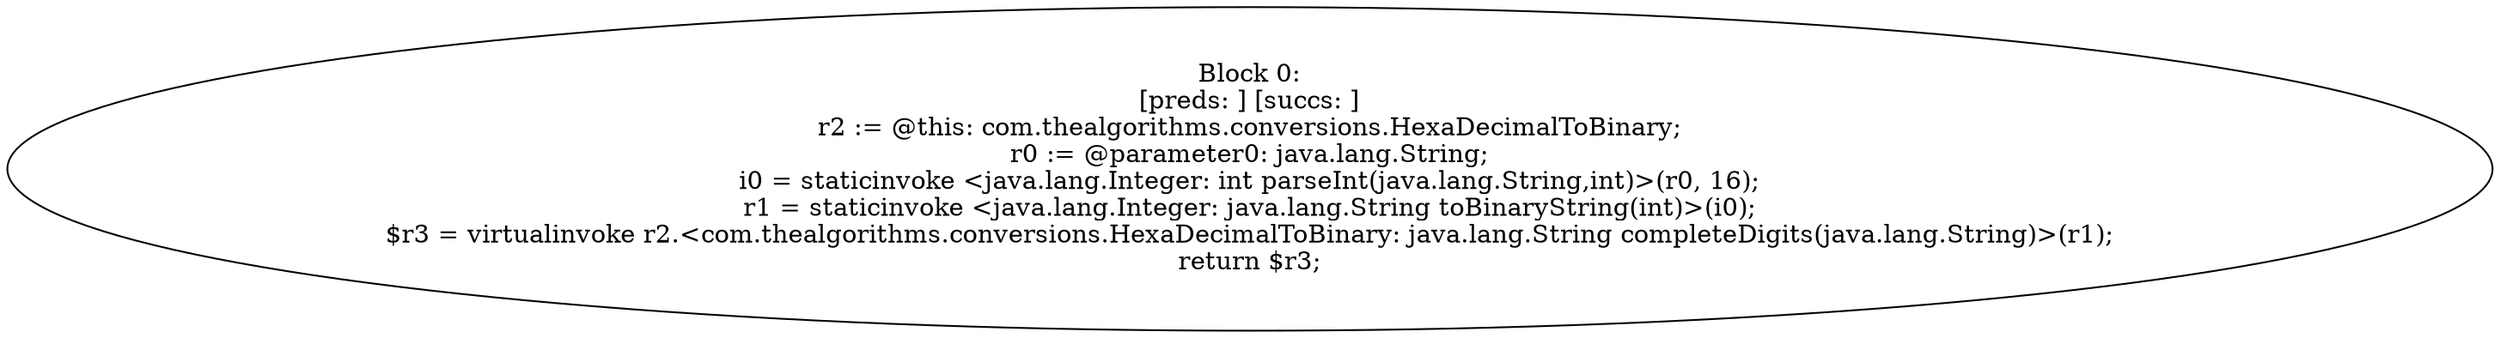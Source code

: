 digraph "unitGraph" {
    "Block 0:
[preds: ] [succs: ]
r2 := @this: com.thealgorithms.conversions.HexaDecimalToBinary;
r0 := @parameter0: java.lang.String;
i0 = staticinvoke <java.lang.Integer: int parseInt(java.lang.String,int)>(r0, 16);
r1 = staticinvoke <java.lang.Integer: java.lang.String toBinaryString(int)>(i0);
$r3 = virtualinvoke r2.<com.thealgorithms.conversions.HexaDecimalToBinary: java.lang.String completeDigits(java.lang.String)>(r1);
return $r3;
"
}
